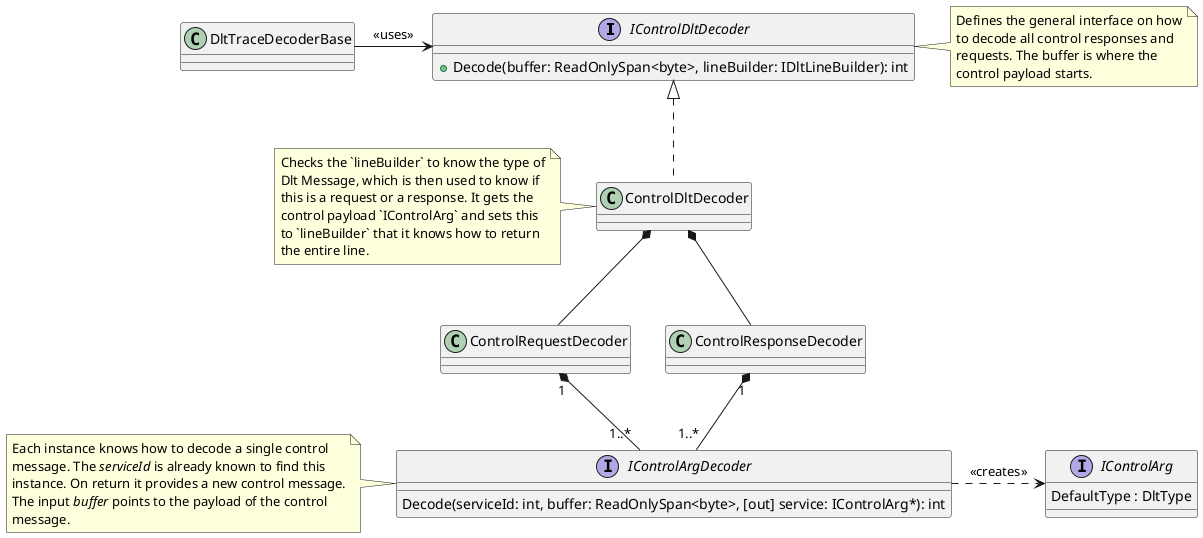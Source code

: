 @startuml DLT.ControlArgDecoder
interface IControlDltDecoder {
    +Decode(buffer: ReadOnlySpan<byte>, lineBuilder: IDltLineBuilder): int
}
note right
    Defines the general interface on how
    to decode all control responses and
    requests. The buffer is where the
    control payload starts.
end note

class DltTraceDecoderBase
class ControlDltDecoder
note left
    Checks the `lineBuilder` to know the type of
    Dlt Message, which is then used to know if
    this is a request or a response. It gets the
    control payload `IControlArg` and sets this
    to `lineBuilder` that it knows how to return
    the entire line.
end note

DltTraceDecoderBase -r-> IControlDltDecoder : <<uses>>
ControlDltDecoder .u.|> IControlDltDecoder

interface IControlArg {
    DefaultType : DltType
}

interface IControlArgDecoder {
    Decode(serviceId: int, buffer: ReadOnlySpan<byte>, [out] service: IControlArg*): int
}
note left
    Each instance knows how to decode a single control
    message. The <i>serviceId</i> is already known to find this
    instance. On return it provides a new control message.
    The input <i>buffer</i> points to the payload of the control
    message.
end note

class ControlRequestDecoder
class ControlResponseDecoder

ControlRequestDecoder "1" *-d- "1..*" IControlArgDecoder
ControlResponseDecoder "1" *-d- "1..*" IControlArgDecoder

ControlDltDecoder *-d- ControlRequestDecoder
ControlDltDecoder *-d- ControlResponseDecoder

IControlArgDecoder .r.> IControlArg : <<creates>>
@enduml
